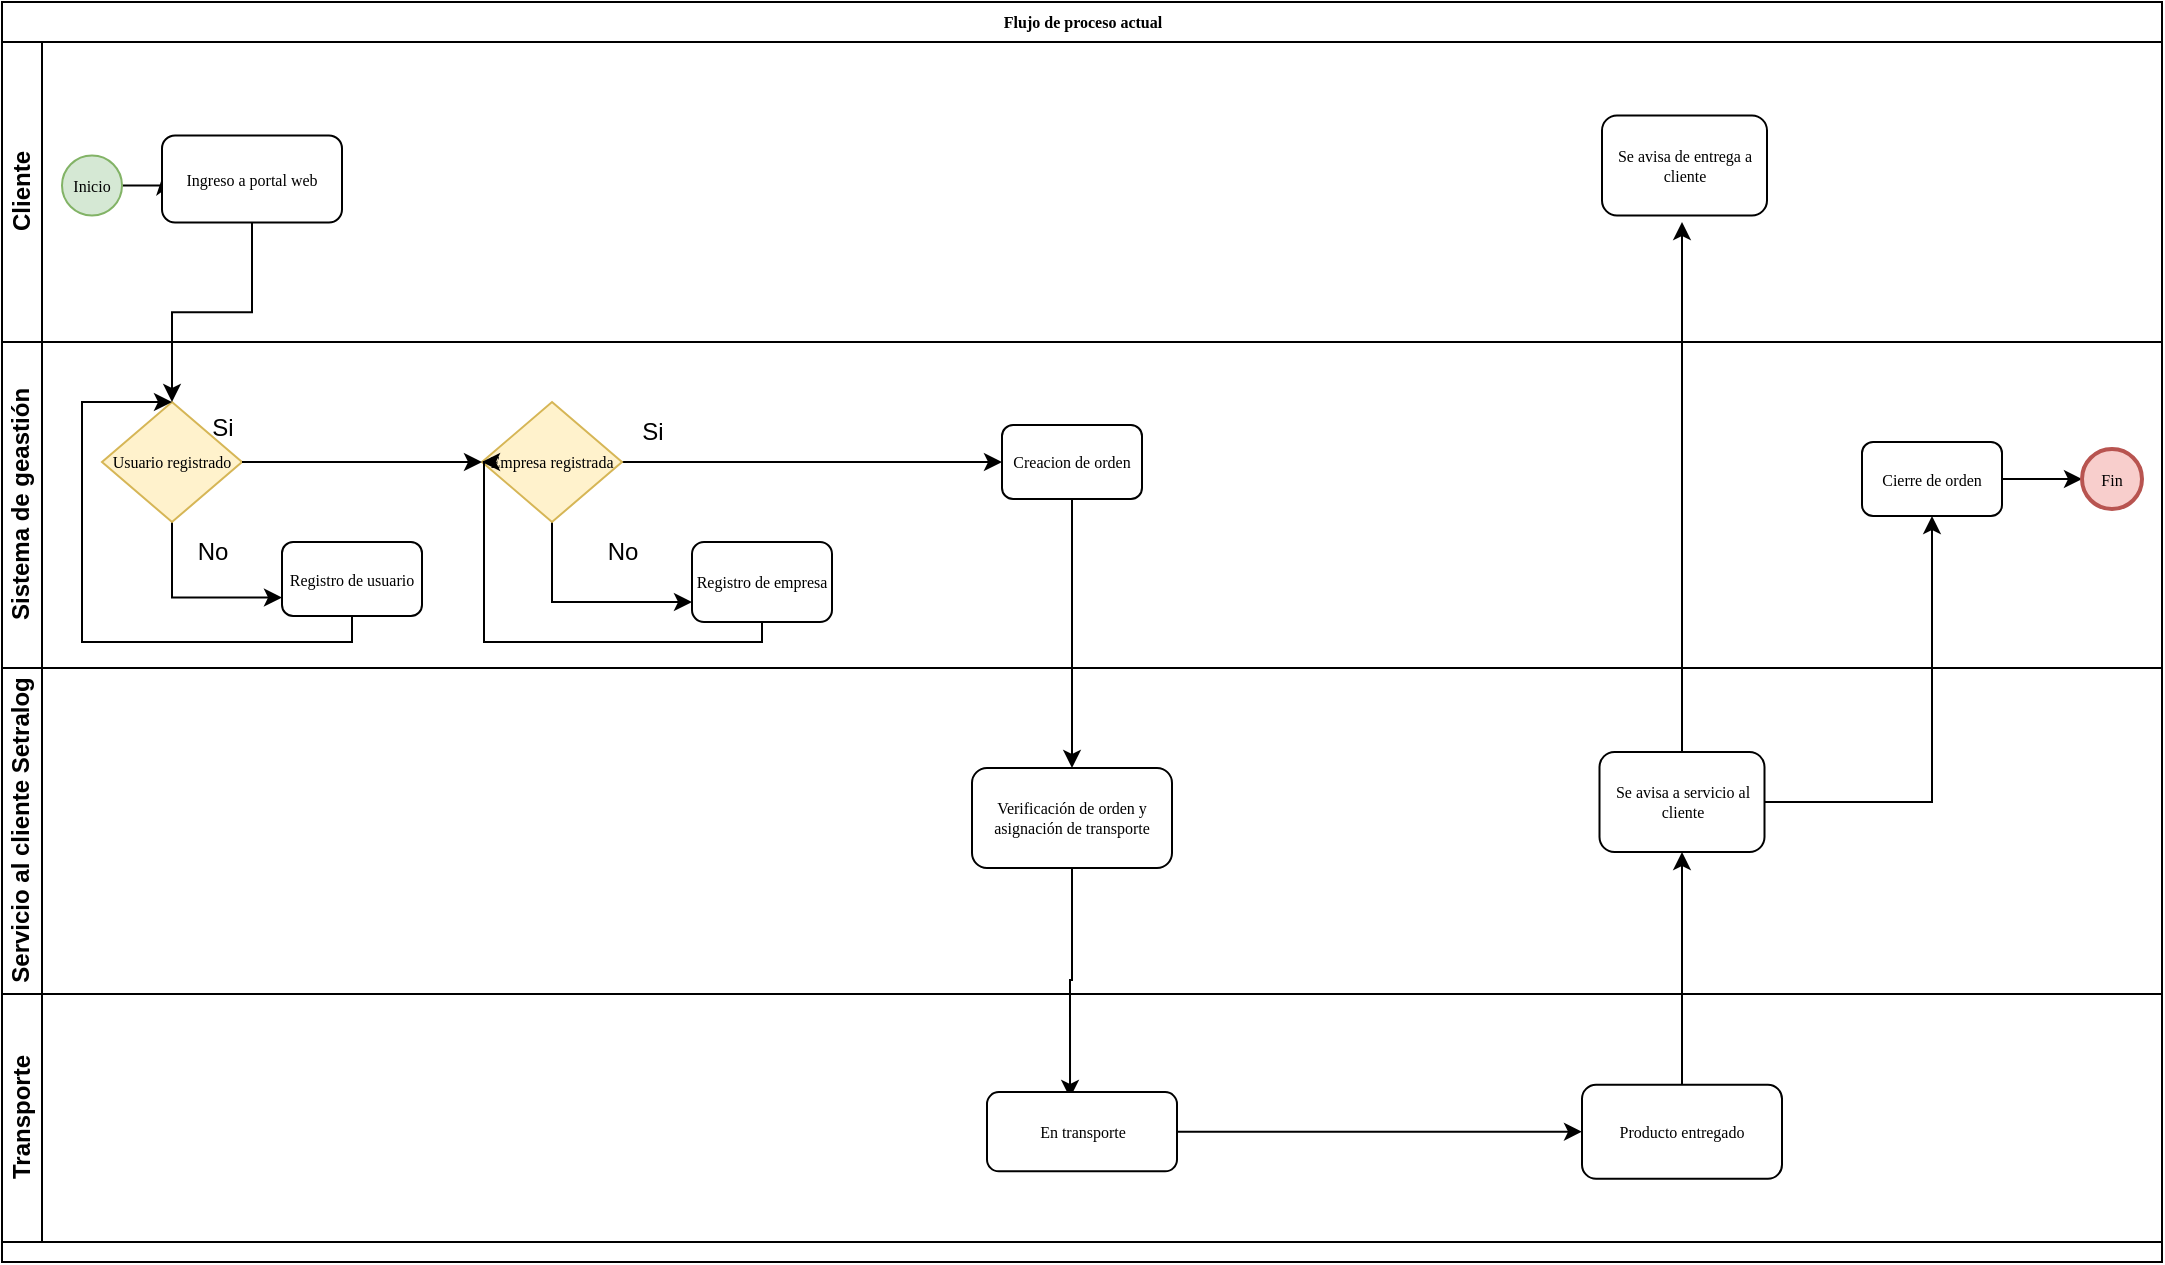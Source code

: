 <mxfile version="24.8.6">
  <diagram name="Page-1" id="c7488fd3-1785-93aa-aadb-54a6760d102a">
    <mxGraphModel dx="1434" dy="772" grid="1" gridSize="10" guides="1" tooltips="1" connect="1" arrows="1" fold="1" page="1" pageScale="1" pageWidth="1100" pageHeight="850" background="none" math="0" shadow="0">
      <root>
        <mxCell id="0" />
        <mxCell id="1" parent="0" />
        <mxCell id="2b4e8129b02d487f-1" value="Flujo de proceso actual" style="swimlane;html=1;childLayout=stackLayout;horizontal=1;startSize=20;horizontalStack=0;rounded=0;shadow=0;labelBackgroundColor=none;strokeWidth=1;fontFamily=Verdana;fontSize=8;align=center;" parent="1" vertex="1">
          <mxGeometry x="200" width="1080" height="630" as="geometry" />
        </mxCell>
        <mxCell id="2b4e8129b02d487f-2" value="Cliente" style="swimlane;html=1;startSize=20;horizontal=0;" parent="2b4e8129b02d487f-1" vertex="1">
          <mxGeometry y="20" width="1080" height="150" as="geometry" />
        </mxCell>
        <mxCell id="2b4e8129b02d487f-18" style="edgeStyle=orthogonalEdgeStyle;rounded=0;html=1;labelBackgroundColor=none;startArrow=none;startFill=0;startSize=5;endArrow=classicThin;endFill=1;endSize=5;jettySize=auto;orthogonalLoop=1;strokeWidth=1;fontFamily=Verdana;fontSize=8" parent="2b4e8129b02d487f-2" source="2b4e8129b02d487f-5" target="2b4e8129b02d487f-6" edge="1">
          <mxGeometry relative="1" as="geometry" />
        </mxCell>
        <mxCell id="2b4e8129b02d487f-5" value="Inicio" style="ellipse;whiteSpace=wrap;html=1;rounded=0;shadow=0;labelBackgroundColor=none;strokeWidth=1;fontFamily=Verdana;fontSize=8;align=center;fillColor=#d5e8d4;strokeColor=#82b366;" parent="2b4e8129b02d487f-2" vertex="1">
          <mxGeometry x="30" y="56.75" width="30" height="30" as="geometry" />
        </mxCell>
        <mxCell id="2b4e8129b02d487f-6" value="Ingreso a portal web" style="rounded=1;whiteSpace=wrap;html=1;shadow=0;labelBackgroundColor=none;strokeWidth=1;fontFamily=Verdana;fontSize=8;align=center;" parent="2b4e8129b02d487f-2" vertex="1">
          <mxGeometry x="80" y="46.75" width="90" height="43.5" as="geometry" />
        </mxCell>
        <mxCell id="qi3FCLcl7_eiKL83yHSi-92" value="Se avisa de entrega a cliente" style="rounded=1;whiteSpace=wrap;html=1;shadow=0;labelBackgroundColor=none;strokeWidth=1;fontFamily=Verdana;fontSize=8;align=center;" vertex="1" parent="2b4e8129b02d487f-2">
          <mxGeometry x="800" y="36.75" width="82.5" height="50" as="geometry" />
        </mxCell>
        <mxCell id="qi3FCLcl7_eiKL83yHSi-43" value="Sistema de geastión" style="swimlane;html=1;startSize=20;horizontal=0;" vertex="1" parent="2b4e8129b02d487f-1">
          <mxGeometry y="170" width="1080" height="163" as="geometry">
            <mxRectangle y="170" width="1030" height="40" as="alternateBounds" />
          </mxGeometry>
        </mxCell>
        <mxCell id="qi3FCLcl7_eiKL83yHSi-61" style="edgeStyle=orthogonalEdgeStyle;rounded=0;orthogonalLoop=1;jettySize=auto;html=1;exitX=0.5;exitY=1;exitDx=0;exitDy=0;exitPerimeter=0;entryX=0;entryY=0.75;entryDx=0;entryDy=0;" edge="1" parent="qi3FCLcl7_eiKL83yHSi-43" source="qi3FCLcl7_eiKL83yHSi-44" target="qi3FCLcl7_eiKL83yHSi-56">
          <mxGeometry relative="1" as="geometry" />
        </mxCell>
        <mxCell id="qi3FCLcl7_eiKL83yHSi-44" value="Usuario registrado" style="strokeWidth=1;html=1;shape=mxgraph.flowchart.decision;whiteSpace=wrap;rounded=1;shadow=0;labelBackgroundColor=none;fontFamily=Verdana;fontSize=8;align=center;fillColor=#fff2cc;strokeColor=#d6b656;" vertex="1" parent="qi3FCLcl7_eiKL83yHSi-43">
          <mxGeometry x="50" y="30" width="70" height="60" as="geometry" />
        </mxCell>
        <mxCell id="qi3FCLcl7_eiKL83yHSi-56" value="Registro de usuario" style="rounded=1;whiteSpace=wrap;html=1;shadow=0;labelBackgroundColor=none;strokeWidth=1;fontFamily=Verdana;fontSize=8;align=center;" vertex="1" parent="qi3FCLcl7_eiKL83yHSi-43">
          <mxGeometry x="140" y="100.0" width="70" height="37" as="geometry" />
        </mxCell>
        <mxCell id="qi3FCLcl7_eiKL83yHSi-73" style="edgeStyle=orthogonalEdgeStyle;rounded=0;orthogonalLoop=1;jettySize=auto;html=1;entryX=0;entryY=0.5;entryDx=0;entryDy=0;" edge="1" parent="qi3FCLcl7_eiKL83yHSi-43" source="qi3FCLcl7_eiKL83yHSi-57" target="qi3FCLcl7_eiKL83yHSi-72">
          <mxGeometry relative="1" as="geometry" />
        </mxCell>
        <mxCell id="qi3FCLcl7_eiKL83yHSi-83" style="edgeStyle=orthogonalEdgeStyle;rounded=0;orthogonalLoop=1;jettySize=auto;html=1;entryX=0;entryY=0.75;entryDx=0;entryDy=0;exitX=0.5;exitY=1;exitDx=0;exitDy=0;exitPerimeter=0;" edge="1" parent="qi3FCLcl7_eiKL83yHSi-43" source="qi3FCLcl7_eiKL83yHSi-57" target="qi3FCLcl7_eiKL83yHSi-79">
          <mxGeometry relative="1" as="geometry" />
        </mxCell>
        <mxCell id="qi3FCLcl7_eiKL83yHSi-57" value="Empresa registrada" style="strokeWidth=1;html=1;shape=mxgraph.flowchart.decision;whiteSpace=wrap;rounded=1;shadow=0;labelBackgroundColor=none;fontFamily=Verdana;fontSize=8;align=center;fillColor=#fff2cc;strokeColor=#d6b656;" vertex="1" parent="qi3FCLcl7_eiKL83yHSi-43">
          <mxGeometry x="240" y="30" width="70" height="60" as="geometry" />
        </mxCell>
        <mxCell id="qi3FCLcl7_eiKL83yHSi-72" value="Creacion de orden" style="rounded=1;whiteSpace=wrap;html=1;shadow=0;labelBackgroundColor=none;strokeWidth=1;fontFamily=Verdana;fontSize=8;align=center;" vertex="1" parent="qi3FCLcl7_eiKL83yHSi-43">
          <mxGeometry x="500" y="41.5" width="70" height="37" as="geometry" />
        </mxCell>
        <mxCell id="qi3FCLcl7_eiKL83yHSi-74" style="edgeStyle=orthogonalEdgeStyle;rounded=0;orthogonalLoop=1;jettySize=auto;html=1;entryX=0;entryY=0.5;entryDx=0;entryDy=0;entryPerimeter=0;" edge="1" parent="qi3FCLcl7_eiKL83yHSi-43" source="qi3FCLcl7_eiKL83yHSi-44" target="qi3FCLcl7_eiKL83yHSi-57">
          <mxGeometry relative="1" as="geometry" />
        </mxCell>
        <mxCell id="qi3FCLcl7_eiKL83yHSi-76" value="No" style="text;html=1;align=center;verticalAlign=middle;resizable=0;points=[];autosize=1;strokeColor=none;fillColor=none;" vertex="1" parent="qi3FCLcl7_eiKL83yHSi-43">
          <mxGeometry x="85" y="90" width="40" height="30" as="geometry" />
        </mxCell>
        <mxCell id="qi3FCLcl7_eiKL83yHSi-77" value="Si" style="text;html=1;align=center;verticalAlign=middle;resizable=0;points=[];autosize=1;strokeColor=none;fillColor=none;" vertex="1" parent="qi3FCLcl7_eiKL83yHSi-43">
          <mxGeometry x="310" y="30" width="30" height="30" as="geometry" />
        </mxCell>
        <mxCell id="qi3FCLcl7_eiKL83yHSi-78" value="No" style="text;html=1;align=center;verticalAlign=middle;resizable=0;points=[];autosize=1;strokeColor=none;fillColor=none;" vertex="1" parent="qi3FCLcl7_eiKL83yHSi-43">
          <mxGeometry x="290" y="90" width="40" height="30" as="geometry" />
        </mxCell>
        <mxCell id="qi3FCLcl7_eiKL83yHSi-99" style="edgeStyle=orthogonalEdgeStyle;rounded=0;orthogonalLoop=1;jettySize=auto;html=1;" edge="1" parent="qi3FCLcl7_eiKL83yHSi-43" source="qi3FCLcl7_eiKL83yHSi-79">
          <mxGeometry relative="1" as="geometry">
            <mxPoint x="240" y="60" as="targetPoint" />
            <Array as="points">
              <mxPoint x="380" y="150" />
              <mxPoint x="241" y="150" />
            </Array>
          </mxGeometry>
        </mxCell>
        <mxCell id="qi3FCLcl7_eiKL83yHSi-79" value="Registro de empresa" style="rounded=1;whiteSpace=wrap;html=1;shadow=0;labelBackgroundColor=none;strokeWidth=1;fontFamily=Verdana;fontSize=8;align=center;" vertex="1" parent="qi3FCLcl7_eiKL83yHSi-43">
          <mxGeometry x="345" y="100" width="70" height="40" as="geometry" />
        </mxCell>
        <mxCell id="qi3FCLcl7_eiKL83yHSi-98" style="edgeStyle=orthogonalEdgeStyle;rounded=0;orthogonalLoop=1;jettySize=auto;html=1;entryX=0;entryY=0.5;entryDx=0;entryDy=0;" edge="1" parent="qi3FCLcl7_eiKL83yHSi-43" source="qi3FCLcl7_eiKL83yHSi-96" target="qi3FCLcl7_eiKL83yHSi-93">
          <mxGeometry relative="1" as="geometry" />
        </mxCell>
        <mxCell id="qi3FCLcl7_eiKL83yHSi-96" value="Cierre de orden" style="rounded=1;whiteSpace=wrap;html=1;shadow=0;labelBackgroundColor=none;strokeWidth=1;fontFamily=Verdana;fontSize=8;align=center;" vertex="1" parent="qi3FCLcl7_eiKL83yHSi-43">
          <mxGeometry x="930" y="50.0" width="70" height="37" as="geometry" />
        </mxCell>
        <mxCell id="qi3FCLcl7_eiKL83yHSi-93" value="Fin" style="ellipse;whiteSpace=wrap;html=1;rounded=0;shadow=0;labelBackgroundColor=none;strokeWidth=2;fontFamily=Verdana;fontSize=8;align=center;fillColor=#f8cecc;strokeColor=#b85450;" vertex="1" parent="qi3FCLcl7_eiKL83yHSi-43">
          <mxGeometry x="1040" y="53.5" width="30" height="30" as="geometry" />
        </mxCell>
        <mxCell id="qi3FCLcl7_eiKL83yHSi-101" style="edgeStyle=orthogonalEdgeStyle;rounded=0;orthogonalLoop=1;jettySize=auto;html=1;entryX=0.5;entryY=0;entryDx=0;entryDy=0;entryPerimeter=0;" edge="1" parent="qi3FCLcl7_eiKL83yHSi-43" source="qi3FCLcl7_eiKL83yHSi-56" target="qi3FCLcl7_eiKL83yHSi-44">
          <mxGeometry relative="1" as="geometry">
            <Array as="points">
              <mxPoint x="175" y="150" />
              <mxPoint x="40" y="150" />
              <mxPoint x="40" y="30" />
            </Array>
          </mxGeometry>
        </mxCell>
        <mxCell id="2b4e8129b02d487f-3" value="&lt;font face=&quot;Helvetica&quot;&gt;Servicio al cliente&amp;nbsp;&lt;span style=&quot;background-color: initial;&quot;&gt;Setralog&lt;/span&gt;&lt;/font&gt;" style="swimlane;html=1;startSize=20;horizontal=0;" parent="2b4e8129b02d487f-1" vertex="1">
          <mxGeometry y="333" width="1080" height="163" as="geometry">
            <mxRectangle y="170" width="1030" height="40" as="alternateBounds" />
          </mxGeometry>
        </mxCell>
        <mxCell id="2b4e8129b02d487f-12" value="Verificación de orden y asignación de transporte" style="rounded=1;whiteSpace=wrap;html=1;shadow=0;labelBackgroundColor=none;strokeWidth=1;fontFamily=Verdana;fontSize=8;align=center;" parent="2b4e8129b02d487f-3" vertex="1">
          <mxGeometry x="485" y="50" width="100" height="50" as="geometry" />
        </mxCell>
        <mxCell id="qi3FCLcl7_eiKL83yHSi-95" style="edgeStyle=orthogonalEdgeStyle;rounded=0;orthogonalLoop=1;jettySize=auto;html=1;exitX=0.5;exitY=0;exitDx=0;exitDy=0;" edge="1" parent="2b4e8129b02d487f-3" source="l3kMpNzpnFwocQV2lXB--59">
          <mxGeometry relative="1" as="geometry">
            <mxPoint x="840" y="-223" as="targetPoint" />
          </mxGeometry>
        </mxCell>
        <mxCell id="l3kMpNzpnFwocQV2lXB--59" value="Se avisa a servicio al cliente" style="rounded=1;whiteSpace=wrap;html=1;shadow=0;labelBackgroundColor=none;strokeWidth=1;fontFamily=Verdana;fontSize=8;align=center;" parent="2b4e8129b02d487f-3" vertex="1">
          <mxGeometry x="798.75" y="42" width="82.5" height="50" as="geometry" />
        </mxCell>
        <mxCell id="qi3FCLcl7_eiKL83yHSi-58" style="edgeStyle=orthogonalEdgeStyle;rounded=0;orthogonalLoop=1;jettySize=auto;html=1;exitX=0.5;exitY=1;exitDx=0;exitDy=0;entryX=0.5;entryY=0;entryDx=0;entryDy=0;entryPerimeter=0;" edge="1" parent="2b4e8129b02d487f-1" source="2b4e8129b02d487f-6" target="qi3FCLcl7_eiKL83yHSi-44">
          <mxGeometry relative="1" as="geometry" />
        </mxCell>
        <mxCell id="qi3FCLcl7_eiKL83yHSi-87" style="edgeStyle=orthogonalEdgeStyle;rounded=0;orthogonalLoop=1;jettySize=auto;html=1;entryX=0.5;entryY=0;entryDx=0;entryDy=0;" edge="1" parent="2b4e8129b02d487f-1" source="qi3FCLcl7_eiKL83yHSi-72" target="2b4e8129b02d487f-12">
          <mxGeometry relative="1" as="geometry" />
        </mxCell>
        <mxCell id="qi3FCLcl7_eiKL83yHSi-89" style="edgeStyle=orthogonalEdgeStyle;rounded=0;orthogonalLoop=1;jettySize=auto;html=1;entryX=0.437;entryY=0.074;entryDx=0;entryDy=0;entryPerimeter=0;" edge="1" parent="2b4e8129b02d487f-1" source="2b4e8129b02d487f-12" target="l3kMpNzpnFwocQV2lXB--11">
          <mxGeometry relative="1" as="geometry" />
        </mxCell>
        <mxCell id="2b4e8129b02d487f-4" value="Transporte" style="swimlane;html=1;startSize=20;horizontal=0;" parent="2b4e8129b02d487f-1" vertex="1">
          <mxGeometry y="496" width="1080" height="124" as="geometry" />
        </mxCell>
        <mxCell id="qi3FCLcl7_eiKL83yHSi-90" style="edgeStyle=orthogonalEdgeStyle;rounded=0;orthogonalLoop=1;jettySize=auto;html=1;entryX=0;entryY=0.5;entryDx=0;entryDy=0;" edge="1" parent="2b4e8129b02d487f-4" source="l3kMpNzpnFwocQV2lXB--11" target="qi3FCLcl7_eiKL83yHSi-84">
          <mxGeometry relative="1" as="geometry" />
        </mxCell>
        <mxCell id="l3kMpNzpnFwocQV2lXB--11" value="En transporte" style="rounded=1;whiteSpace=wrap;html=1;shadow=0;labelBackgroundColor=none;strokeWidth=1;fontFamily=Verdana;fontSize=8;align=center;" parent="2b4e8129b02d487f-4" vertex="1">
          <mxGeometry x="492.5" y="49.05" width="95" height="39.63" as="geometry" />
        </mxCell>
        <mxCell id="qi3FCLcl7_eiKL83yHSi-84" value="Producto entregado" style="rounded=1;whiteSpace=wrap;html=1;shadow=0;labelBackgroundColor=none;strokeWidth=1;fontFamily=Verdana;fontSize=8;align=center;" vertex="1" parent="2b4e8129b02d487f-4">
          <mxGeometry x="790" y="45.36" width="100" height="47.01" as="geometry" />
        </mxCell>
        <mxCell id="qi3FCLcl7_eiKL83yHSi-91" style="edgeStyle=orthogonalEdgeStyle;rounded=0;orthogonalLoop=1;jettySize=auto;html=1;entryX=0.5;entryY=1;entryDx=0;entryDy=0;" edge="1" parent="2b4e8129b02d487f-1" source="qi3FCLcl7_eiKL83yHSi-84" target="l3kMpNzpnFwocQV2lXB--59">
          <mxGeometry relative="1" as="geometry" />
        </mxCell>
        <mxCell id="qi3FCLcl7_eiKL83yHSi-97" style="edgeStyle=orthogonalEdgeStyle;rounded=0;orthogonalLoop=1;jettySize=auto;html=1;entryX=0.5;entryY=1;entryDx=0;entryDy=0;" edge="1" parent="2b4e8129b02d487f-1" source="l3kMpNzpnFwocQV2lXB--59" target="qi3FCLcl7_eiKL83yHSi-96">
          <mxGeometry relative="1" as="geometry" />
        </mxCell>
        <mxCell id="qi3FCLcl7_eiKL83yHSi-75" value="Si" style="text;html=1;align=center;verticalAlign=middle;resizable=0;points=[];autosize=1;strokeColor=none;fillColor=none;" vertex="1" parent="1">
          <mxGeometry x="295" y="198" width="30" height="30" as="geometry" />
        </mxCell>
      </root>
    </mxGraphModel>
  </diagram>
</mxfile>
